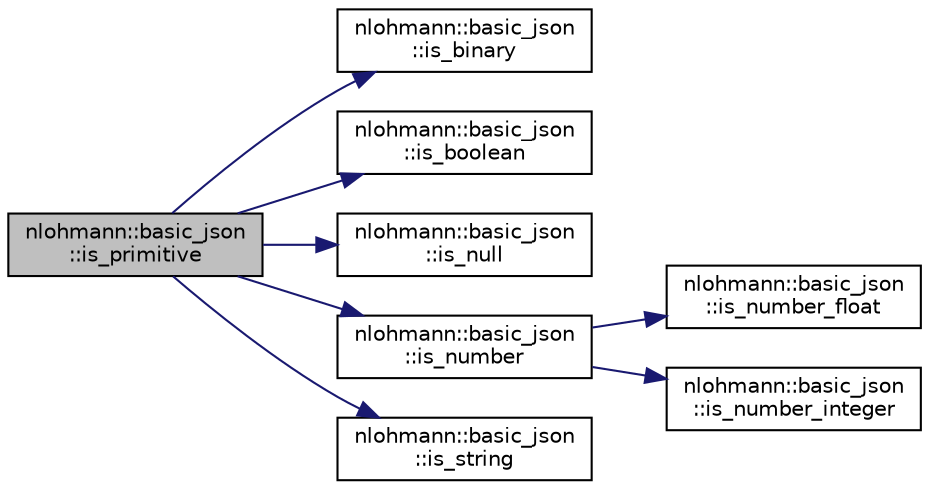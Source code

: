 digraph "nlohmann::basic_json::is_primitive"
{
 // LATEX_PDF_SIZE
  edge [fontname="Helvetica",fontsize="10",labelfontname="Helvetica",labelfontsize="10"];
  node [fontname="Helvetica",fontsize="10",shape=record];
  rankdir="LR";
  Node1 [label="nlohmann::basic_json\l::is_primitive",height=0.2,width=0.4,color="black", fillcolor="grey75", style="filled", fontcolor="black",tooltip="return whether type is primitive"];
  Node1 -> Node2 [color="midnightblue",fontsize="10",style="solid"];
  Node2 [label="nlohmann::basic_json\l::is_binary",height=0.2,width=0.4,color="black", fillcolor="white", style="filled",URL="$classnlohmann_1_1basic__json.html#af0623f174dc806b5c17b87a485febf68",tooltip="return whether value is a binary array"];
  Node1 -> Node3 [color="midnightblue",fontsize="10",style="solid"];
  Node3 [label="nlohmann::basic_json\l::is_boolean",height=0.2,width=0.4,color="black", fillcolor="white", style="filled",URL="$classnlohmann_1_1basic__json.html#a0bd23e6f679145905a78020c07547559",tooltip="return whether value is a boolean"];
  Node1 -> Node4 [color="midnightblue",fontsize="10",style="solid"];
  Node4 [label="nlohmann::basic_json\l::is_null",height=0.2,width=0.4,color="black", fillcolor="white", style="filled",URL="$classnlohmann_1_1basic__json.html#afe9a6fe72337a174cfb117a2081d2cfc",tooltip="return whether value is null"];
  Node1 -> Node5 [color="midnightblue",fontsize="10",style="solid"];
  Node5 [label="nlohmann::basic_json\l::is_number",height=0.2,width=0.4,color="black", fillcolor="white", style="filled",URL="$classnlohmann_1_1basic__json.html#a5d5f20be10c6f6d263557def2ac504a3",tooltip="return whether value is a number"];
  Node5 -> Node6 [color="midnightblue",fontsize="10",style="solid"];
  Node6 [label="nlohmann::basic_json\l::is_number_float",height=0.2,width=0.4,color="black", fillcolor="white", style="filled",URL="$classnlohmann_1_1basic__json.html#a926df0038ca14568f88a92d0caeba044",tooltip="return whether value is a floating-point number"];
  Node5 -> Node7 [color="midnightblue",fontsize="10",style="solid"];
  Node7 [label="nlohmann::basic_json\l::is_number_integer",height=0.2,width=0.4,color="black", fillcolor="white", style="filled",URL="$classnlohmann_1_1basic__json.html#a145005bad4fcab4f8620efec8de019ad",tooltip="return whether value is an integer number"];
  Node1 -> Node8 [color="midnightblue",fontsize="10",style="solid"];
  Node8 [label="nlohmann::basic_json\l::is_string",height=0.2,width=0.4,color="black", fillcolor="white", style="filled",URL="$classnlohmann_1_1basic__json.html#ae958b0bc067c82850145299711d8bcd5",tooltip="return whether value is a string"];
}
